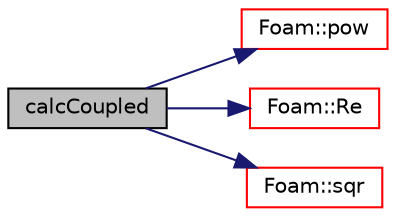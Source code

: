 digraph "calcCoupled"
{
  bgcolor="transparent";
  edge [fontname="Helvetica",fontsize="10",labelfontname="Helvetica",labelfontsize="10"];
  node [fontname="Helvetica",fontsize="10",shape=record];
  rankdir="LR";
  Node1 [label="calcCoupled",height=0.2,width=0.4,color="black", fillcolor="grey75", style="filled", fontcolor="black"];
  Node1 -> Node2 [color="midnightblue",fontsize="10",style="solid",fontname="Helvetica"];
  Node2 [label="Foam::pow",height=0.2,width=0.4,color="red",URL="$a10936.html#a7500c8e9d27a442adc75e287de074c7c"];
  Node1 -> Node3 [color="midnightblue",fontsize="10",style="solid",fontname="Helvetica"];
  Node3 [label="Foam::Re",height=0.2,width=0.4,color="red",URL="$a10936.html#affa366970bcbe0f7ccf7c85557a3e12b"];
  Node1 -> Node4 [color="midnightblue",fontsize="10",style="solid",fontname="Helvetica"];
  Node4 [label="Foam::sqr",height=0.2,width=0.4,color="red",URL="$a10936.html#a277dc11c581d53826ab5090b08f3b17b"];
}
